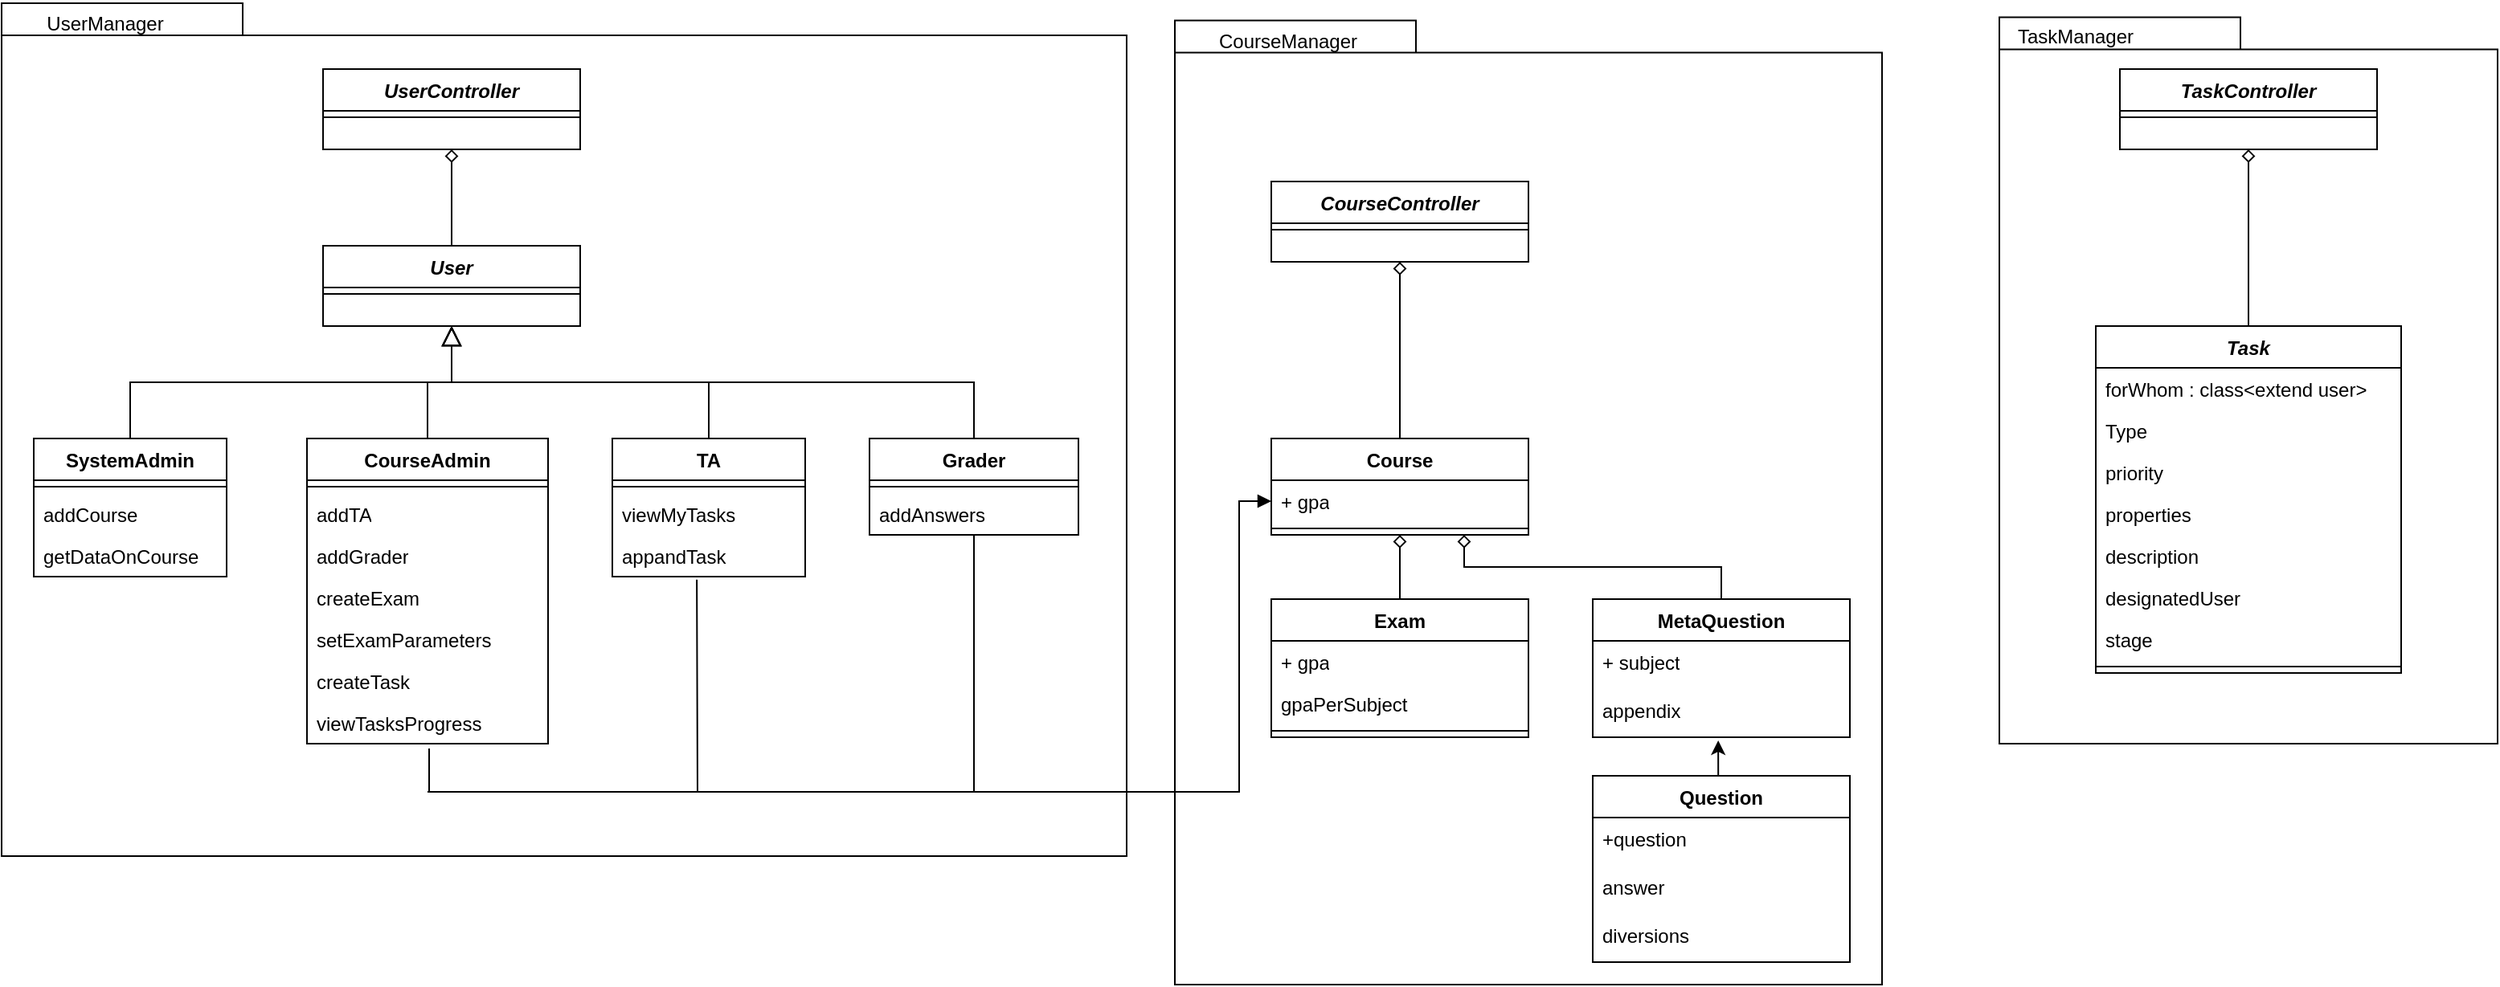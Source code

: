 <mxfile version="23.1.5" type="device" pages="2">
  <diagram id="C5RBs43oDa-KdzZeNtuy" name="Page-1">
    <mxGraphModel dx="2074" dy="1132" grid="1" gridSize="10" guides="1" tooltips="1" connect="1" arrows="1" fold="1" page="1" pageScale="1" pageWidth="827" pageHeight="1169" math="0" shadow="0">
      <root>
        <object label="" id="WIyWlLk6GJQsqaUBKTNV-0">
          <mxCell />
        </object>
        <mxCell id="WIyWlLk6GJQsqaUBKTNV-1" parent="WIyWlLk6GJQsqaUBKTNV-0" />
        <mxCell id="y8KgEvvrJL2K4ze9Ujbw-13" value="" style="shape=folder;fontStyle=1;spacingTop=10;tabWidth=150;tabHeight=20;tabPosition=left;html=1;whiteSpace=wrap;" parent="WIyWlLk6GJQsqaUBKTNV-1" vertex="1">
          <mxGeometry x="1263" y="277.74" width="310" height="452.26" as="geometry" />
        </mxCell>
        <mxCell id="y8KgEvvrJL2K4ze9Ujbw-21" value="" style="shape=folder;fontStyle=1;spacingTop=10;tabWidth=150;tabHeight=20;tabPosition=left;html=1;whiteSpace=wrap;" parent="WIyWlLk6GJQsqaUBKTNV-1" vertex="1">
          <mxGeometry x="750" y="279.74" width="440" height="600.26" as="geometry" />
        </mxCell>
        <mxCell id="y8KgEvvrJL2K4ze9Ujbw-22" value="CourseManager" style="text;html=1;align=center;verticalAlign=middle;resizable=0;points=[];autosize=1;strokeColor=none;fillColor=none;" parent="WIyWlLk6GJQsqaUBKTNV-1" vertex="1">
          <mxGeometry x="764.999" y="277.74" width="110" height="30" as="geometry" />
        </mxCell>
        <mxCell id="y8KgEvvrJL2K4ze9Ujbw-14" value="TaskManager" style="text;html=1;align=center;verticalAlign=middle;resizable=0;points=[];autosize=1;strokeColor=none;fillColor=none;" parent="WIyWlLk6GJQsqaUBKTNV-1" vertex="1">
          <mxGeometry x="1259.999" y="274.74" width="100" height="30" as="geometry" />
        </mxCell>
        <mxCell id="y8KgEvvrJL2K4ze9Ujbw-9" value="" style="group" parent="WIyWlLk6GJQsqaUBKTNV-1" vertex="1" connectable="0">
          <mxGeometry x="20" y="267" width="700" height="533" as="geometry" />
        </mxCell>
        <mxCell id="y8KgEvvrJL2K4ze9Ujbw-6" value="" style="shape=folder;fontStyle=1;spacingTop=10;tabWidth=150;tabHeight=20;tabPosition=left;html=1;whiteSpace=wrap;" parent="y8KgEvvrJL2K4ze9Ujbw-9" vertex="1">
          <mxGeometry y="1.943" width="700" height="531.057" as="geometry" />
        </mxCell>
        <mxCell id="y8KgEvvrJL2K4ze9Ujbw-7" value="UserManager" style="text;html=1;align=center;verticalAlign=middle;resizable=0;points=[];autosize=1;strokeColor=none;fillColor=none;" parent="y8KgEvvrJL2K4ze9Ujbw-9" vertex="1">
          <mxGeometry x="14.189" width="100" height="30" as="geometry" />
        </mxCell>
        <mxCell id="zkfFHV4jXpPFQw0GAbJ--0" value="User" style="swimlane;fontStyle=3;align=center;verticalAlign=top;childLayout=stackLayout;horizontal=1;startSize=26;horizontalStack=0;resizeParent=1;resizeLast=0;collapsible=1;marginBottom=0;rounded=0;shadow=0;strokeWidth=1;" parent="WIyWlLk6GJQsqaUBKTNV-1" vertex="1">
          <mxGeometry x="220" y="420" width="160" height="50" as="geometry">
            <mxRectangle x="230" y="140" width="160" height="26" as="alternateBounds" />
          </mxGeometry>
        </mxCell>
        <mxCell id="zkfFHV4jXpPFQw0GAbJ--4" value="" style="line;html=1;strokeWidth=1;align=left;verticalAlign=middle;spacingTop=-1;spacingLeft=3;spacingRight=3;rotatable=0;labelPosition=right;points=[];portConstraint=eastwest;" parent="zkfFHV4jXpPFQw0GAbJ--0" vertex="1">
          <mxGeometry y="26" width="160" height="8" as="geometry" />
        </mxCell>
        <mxCell id="zkfFHV4jXpPFQw0GAbJ--6" value="TA" style="swimlane;fontStyle=1;align=center;verticalAlign=top;childLayout=stackLayout;horizontal=1;startSize=26;horizontalStack=0;resizeParent=1;resizeLast=0;collapsible=1;marginBottom=0;rounded=0;shadow=0;strokeWidth=1;" parent="WIyWlLk6GJQsqaUBKTNV-1" vertex="1">
          <mxGeometry x="400" y="540" width="120" height="86" as="geometry">
            <mxRectangle x="130" y="380" width="160" height="26" as="alternateBounds" />
          </mxGeometry>
        </mxCell>
        <mxCell id="zkfFHV4jXpPFQw0GAbJ--9" value="" style="line;html=1;strokeWidth=1;align=left;verticalAlign=middle;spacingTop=-1;spacingLeft=3;spacingRight=3;rotatable=0;labelPosition=right;points=[];portConstraint=eastwest;" parent="zkfFHV4jXpPFQw0GAbJ--6" vertex="1">
          <mxGeometry y="26" width="120" height="8" as="geometry" />
        </mxCell>
        <mxCell id="rghRbFZaMU8jZDqCkPVL-24" value="viewMyTasks" style="text;strokeColor=none;fillColor=none;align=left;verticalAlign=top;spacingLeft=4;spacingRight=4;overflow=hidden;rotatable=0;points=[[0,0.5],[1,0.5]];portConstraint=eastwest;whiteSpace=wrap;html=1;" parent="zkfFHV4jXpPFQw0GAbJ--6" vertex="1">
          <mxGeometry y="34" width="120" height="26" as="geometry" />
        </mxCell>
        <mxCell id="rghRbFZaMU8jZDqCkPVL-25" value="appandTask" style="text;strokeColor=none;fillColor=none;align=left;verticalAlign=top;spacingLeft=4;spacingRight=4;overflow=hidden;rotatable=0;points=[[0,0.5],[1,0.5]];portConstraint=eastwest;whiteSpace=wrap;html=1;" parent="zkfFHV4jXpPFQw0GAbJ--6" vertex="1">
          <mxGeometry y="60" width="120" height="26" as="geometry" />
        </mxCell>
        <mxCell id="zkfFHV4jXpPFQw0GAbJ--12" value="" style="endArrow=block;endSize=10;endFill=0;shadow=0;strokeWidth=1;rounded=0;edgeStyle=elbowEdgeStyle;elbow=vertical;" parent="WIyWlLk6GJQsqaUBKTNV-1" source="zkfFHV4jXpPFQw0GAbJ--6" target="zkfFHV4jXpPFQw0GAbJ--0" edge="1">
          <mxGeometry width="160" relative="1" as="geometry">
            <mxPoint x="200" y="503" as="sourcePoint" />
            <mxPoint x="200" y="503" as="targetPoint" />
          </mxGeometry>
        </mxCell>
        <mxCell id="zkfFHV4jXpPFQw0GAbJ--13" value="SystemAdmin" style="swimlane;fontStyle=1;align=center;verticalAlign=top;childLayout=stackLayout;horizontal=1;startSize=26;horizontalStack=0;resizeParent=1;resizeLast=0;collapsible=1;marginBottom=0;rounded=0;shadow=0;strokeWidth=1;" parent="WIyWlLk6GJQsqaUBKTNV-1" vertex="1">
          <mxGeometry x="40" y="540" width="120" height="86" as="geometry">
            <mxRectangle x="340" y="380" width="170" height="26" as="alternateBounds" />
          </mxGeometry>
        </mxCell>
        <mxCell id="zkfFHV4jXpPFQw0GAbJ--15" value="" style="line;html=1;strokeWidth=1;align=left;verticalAlign=middle;spacingTop=-1;spacingLeft=3;spacingRight=3;rotatable=0;labelPosition=right;points=[];portConstraint=eastwest;" parent="zkfFHV4jXpPFQw0GAbJ--13" vertex="1">
          <mxGeometry y="26" width="120" height="8" as="geometry" />
        </mxCell>
        <mxCell id="rghRbFZaMU8jZDqCkPVL-10" value="addCourse" style="text;strokeColor=none;fillColor=none;align=left;verticalAlign=top;spacingLeft=4;spacingRight=4;overflow=hidden;rotatable=0;points=[[0,0.5],[1,0.5]];portConstraint=eastwest;whiteSpace=wrap;html=1;" parent="zkfFHV4jXpPFQw0GAbJ--13" vertex="1">
          <mxGeometry y="34" width="120" height="26" as="geometry" />
        </mxCell>
        <mxCell id="rghRbFZaMU8jZDqCkPVL-22" value="getDataOnCourse" style="text;strokeColor=none;fillColor=none;align=left;verticalAlign=top;spacingLeft=4;spacingRight=4;overflow=hidden;rotatable=0;points=[[0,0.5],[1,0.5]];portConstraint=eastwest;whiteSpace=wrap;html=1;" parent="zkfFHV4jXpPFQw0GAbJ--13" vertex="1">
          <mxGeometry y="60" width="120" height="26" as="geometry" />
        </mxCell>
        <mxCell id="zkfFHV4jXpPFQw0GAbJ--16" value="" style="endArrow=block;endSize=10;endFill=0;shadow=0;strokeWidth=1;rounded=0;edgeStyle=elbowEdgeStyle;elbow=vertical;" parent="WIyWlLk6GJQsqaUBKTNV-1" source="zkfFHV4jXpPFQw0GAbJ--13" target="zkfFHV4jXpPFQw0GAbJ--0" edge="1">
          <mxGeometry width="160" relative="1" as="geometry">
            <mxPoint x="210" y="673" as="sourcePoint" />
            <mxPoint x="310" y="571" as="targetPoint" />
          </mxGeometry>
        </mxCell>
        <mxCell id="rghRbFZaMU8jZDqCkPVL-0" value="CourseAdmin" style="swimlane;fontStyle=1;align=center;verticalAlign=top;childLayout=stackLayout;horizontal=1;startSize=26;horizontalStack=0;resizeParent=1;resizeLast=0;collapsible=1;marginBottom=0;rounded=0;shadow=0;strokeWidth=1;" parent="WIyWlLk6GJQsqaUBKTNV-1" vertex="1">
          <mxGeometry x="210" y="540" width="150" height="190" as="geometry">
            <mxRectangle x="340" y="380" width="170" height="26" as="alternateBounds" />
          </mxGeometry>
        </mxCell>
        <mxCell id="rghRbFZaMU8jZDqCkPVL-1" value="" style="line;html=1;strokeWidth=1;align=left;verticalAlign=middle;spacingTop=-1;spacingLeft=3;spacingRight=3;rotatable=0;labelPosition=right;points=[];portConstraint=eastwest;" parent="rghRbFZaMU8jZDqCkPVL-0" vertex="1">
          <mxGeometry y="26" width="150" height="8" as="geometry" />
        </mxCell>
        <mxCell id="rghRbFZaMU8jZDqCkPVL-11" value="addTA" style="text;strokeColor=none;fillColor=none;align=left;verticalAlign=top;spacingLeft=4;spacingRight=4;overflow=hidden;rotatable=0;points=[[0,0.5],[1,0.5]];portConstraint=eastwest;whiteSpace=wrap;html=1;" parent="rghRbFZaMU8jZDqCkPVL-0" vertex="1">
          <mxGeometry y="34" width="150" height="26" as="geometry" />
        </mxCell>
        <mxCell id="rghRbFZaMU8jZDqCkPVL-13" value="addGrader" style="text;strokeColor=none;fillColor=none;align=left;verticalAlign=top;spacingLeft=4;spacingRight=4;overflow=hidden;rotatable=0;points=[[0,0.5],[1,0.5]];portConstraint=eastwest;whiteSpace=wrap;html=1;" parent="rghRbFZaMU8jZDqCkPVL-0" vertex="1">
          <mxGeometry y="60" width="150" height="26" as="geometry" />
        </mxCell>
        <mxCell id="rghRbFZaMU8jZDqCkPVL-14" value="createExam" style="text;strokeColor=none;fillColor=none;align=left;verticalAlign=top;spacingLeft=4;spacingRight=4;overflow=hidden;rotatable=0;points=[[0,0.5],[1,0.5]];portConstraint=eastwest;whiteSpace=wrap;html=1;" parent="rghRbFZaMU8jZDqCkPVL-0" vertex="1">
          <mxGeometry y="86" width="150" height="26" as="geometry" />
        </mxCell>
        <mxCell id="rghRbFZaMU8jZDqCkPVL-20" value="setExamParameters" style="text;strokeColor=none;fillColor=none;align=left;verticalAlign=top;spacingLeft=4;spacingRight=4;overflow=hidden;rotatable=0;points=[[0,0.5],[1,0.5]];portConstraint=eastwest;whiteSpace=wrap;html=1;" parent="rghRbFZaMU8jZDqCkPVL-0" vertex="1">
          <mxGeometry y="112" width="150" height="26" as="geometry" />
        </mxCell>
        <mxCell id="rghRbFZaMU8jZDqCkPVL-21" value="createTask" style="text;strokeColor=none;fillColor=none;align=left;verticalAlign=top;spacingLeft=4;spacingRight=4;overflow=hidden;rotatable=0;points=[[0,0.5],[1,0.5]];portConstraint=eastwest;whiteSpace=wrap;html=1;" parent="rghRbFZaMU8jZDqCkPVL-0" vertex="1">
          <mxGeometry y="138" width="150" height="26" as="geometry" />
        </mxCell>
        <mxCell id="rghRbFZaMU8jZDqCkPVL-47" value="viewTasksProgress" style="text;strokeColor=none;fillColor=none;align=left;verticalAlign=top;spacingLeft=4;spacingRight=4;overflow=hidden;rotatable=0;points=[[0,0.5],[1,0.5]];portConstraint=eastwest;whiteSpace=wrap;html=1;" parent="rghRbFZaMU8jZDqCkPVL-0" vertex="1">
          <mxGeometry y="164" width="150" height="26" as="geometry" />
        </mxCell>
        <mxCell id="y8KgEvvrJL2K4ze9Ujbw-11" style="edgeStyle=orthogonalEdgeStyle;rounded=0;orthogonalLoop=1;jettySize=auto;html=1;endArrow=none;endFill=0;" parent="WIyWlLk6GJQsqaUBKTNV-1" source="rghRbFZaMU8jZDqCkPVL-2" edge="1">
          <mxGeometry relative="1" as="geometry">
            <mxPoint x="625" y="760" as="targetPoint" />
          </mxGeometry>
        </mxCell>
        <mxCell id="rghRbFZaMU8jZDqCkPVL-2" value="Grader" style="swimlane;fontStyle=1;align=center;verticalAlign=top;childLayout=stackLayout;horizontal=1;startSize=26;horizontalStack=0;resizeParent=1;resizeLast=0;collapsible=1;marginBottom=0;rounded=0;shadow=0;strokeWidth=1;" parent="WIyWlLk6GJQsqaUBKTNV-1" vertex="1">
          <mxGeometry x="560" y="540" width="130" height="60" as="geometry">
            <mxRectangle x="130" y="380" width="160" height="26" as="alternateBounds" />
          </mxGeometry>
        </mxCell>
        <mxCell id="rghRbFZaMU8jZDqCkPVL-3" value="" style="line;html=1;strokeWidth=1;align=left;verticalAlign=middle;spacingTop=-1;spacingLeft=3;spacingRight=3;rotatable=0;labelPosition=right;points=[];portConstraint=eastwest;" parent="rghRbFZaMU8jZDqCkPVL-2" vertex="1">
          <mxGeometry y="26" width="130" height="8" as="geometry" />
        </mxCell>
        <mxCell id="rghRbFZaMU8jZDqCkPVL-26" value="addAnswers" style="text;strokeColor=none;fillColor=none;align=left;verticalAlign=top;spacingLeft=4;spacingRight=4;overflow=hidden;rotatable=0;points=[[0,0.5],[1,0.5]];portConstraint=eastwest;whiteSpace=wrap;html=1;" parent="rghRbFZaMU8jZDqCkPVL-2" vertex="1">
          <mxGeometry y="34" width="130" height="26" as="geometry" />
        </mxCell>
        <mxCell id="rghRbFZaMU8jZDqCkPVL-4" value="" style="endArrow=block;endSize=10;endFill=0;shadow=0;strokeWidth=1;rounded=0;edgeStyle=elbowEdgeStyle;elbow=vertical;exitX=0.5;exitY=0;exitDx=0;exitDy=0;" parent="WIyWlLk6GJQsqaUBKTNV-1" source="rghRbFZaMU8jZDqCkPVL-2" edge="1">
          <mxGeometry width="160" relative="1" as="geometry">
            <mxPoint x="460" y="540" as="sourcePoint" />
            <mxPoint x="300" y="470" as="targetPoint" />
          </mxGeometry>
        </mxCell>
        <mxCell id="rghRbFZaMU8jZDqCkPVL-5" value="" style="endArrow=block;endSize=10;endFill=0;shadow=0;strokeWidth=1;rounded=0;edgeStyle=elbowEdgeStyle;elbow=vertical;exitX=0.5;exitY=0;exitDx=0;exitDy=0;" parent="WIyWlLk6GJQsqaUBKTNV-1" source="rghRbFZaMU8jZDqCkPVL-0" edge="1">
          <mxGeometry width="160" relative="1" as="geometry">
            <mxPoint x="635" y="550" as="sourcePoint" />
            <mxPoint x="300" y="470" as="targetPoint" />
          </mxGeometry>
        </mxCell>
        <mxCell id="rghRbFZaMU8jZDqCkPVL-16" value="Course" style="swimlane;fontStyle=1;align=center;verticalAlign=top;childLayout=stackLayout;horizontal=1;startSize=26;horizontalStack=0;resizeParent=1;resizeParentMax=0;resizeLast=0;collapsible=1;marginBottom=0;whiteSpace=wrap;html=1;" parent="WIyWlLk6GJQsqaUBKTNV-1" vertex="1">
          <mxGeometry x="810" y="540" width="160" height="60" as="geometry" />
        </mxCell>
        <mxCell id="rghRbFZaMU8jZDqCkPVL-23" value="+ gpa" style="text;strokeColor=none;fillColor=none;align=left;verticalAlign=top;spacingLeft=4;spacingRight=4;overflow=hidden;rotatable=0;points=[[0,0.5],[1,0.5]];portConstraint=eastwest;whiteSpace=wrap;html=1;" parent="rghRbFZaMU8jZDqCkPVL-16" vertex="1">
          <mxGeometry y="26" width="160" height="26" as="geometry" />
        </mxCell>
        <mxCell id="rghRbFZaMU8jZDqCkPVL-18" value="" style="line;strokeWidth=1;fillColor=none;align=left;verticalAlign=middle;spacingTop=-1;spacingLeft=3;spacingRight=3;rotatable=0;labelPosition=right;points=[];portConstraint=eastwest;strokeColor=inherit;" parent="rghRbFZaMU8jZDqCkPVL-16" vertex="1">
          <mxGeometry y="52" width="160" height="8" as="geometry" />
        </mxCell>
        <mxCell id="rghRbFZaMU8jZDqCkPVL-28" value="" style="endArrow=block;html=1;rounded=0;exitX=0.5;exitY=1.115;exitDx=0;exitDy=0;exitPerimeter=0;endFill=1;entryX=0;entryY=0.5;entryDx=0;entryDy=0;" parent="WIyWlLk6GJQsqaUBKTNV-1" target="rghRbFZaMU8jZDqCkPVL-23" edge="1">
          <mxGeometry width="50" height="50" relative="1" as="geometry">
            <mxPoint x="286" y="732.99" as="sourcePoint" />
            <mxPoint x="861" y="330" as="targetPoint" />
            <Array as="points">
              <mxPoint x="286" y="760" />
              <mxPoint x="790" y="760" />
              <mxPoint x="790" y="579" />
            </Array>
          </mxGeometry>
        </mxCell>
        <mxCell id="rghRbFZaMU8jZDqCkPVL-29" value="Exam" style="swimlane;fontStyle=1;align=center;verticalAlign=top;childLayout=stackLayout;horizontal=1;startSize=26;horizontalStack=0;resizeParent=1;resizeParentMax=0;resizeLast=0;collapsible=1;marginBottom=0;whiteSpace=wrap;html=1;" parent="WIyWlLk6GJQsqaUBKTNV-1" vertex="1">
          <mxGeometry x="810" y="640" width="160" height="86" as="geometry" />
        </mxCell>
        <mxCell id="rghRbFZaMU8jZDqCkPVL-30" value="+ gpa" style="text;strokeColor=none;fillColor=none;align=left;verticalAlign=top;spacingLeft=4;spacingRight=4;overflow=hidden;rotatable=0;points=[[0,0.5],[1,0.5]];portConstraint=eastwest;whiteSpace=wrap;html=1;" parent="rghRbFZaMU8jZDqCkPVL-29" vertex="1">
          <mxGeometry y="26" width="160" height="26" as="geometry" />
        </mxCell>
        <mxCell id="rghRbFZaMU8jZDqCkPVL-48" value="gpaPerSubject" style="text;strokeColor=none;fillColor=none;align=left;verticalAlign=top;spacingLeft=4;spacingRight=4;overflow=hidden;rotatable=0;points=[[0,0.5],[1,0.5]];portConstraint=eastwest;whiteSpace=wrap;html=1;" parent="rghRbFZaMU8jZDqCkPVL-29" vertex="1">
          <mxGeometry y="52" width="160" height="26" as="geometry" />
        </mxCell>
        <mxCell id="rghRbFZaMU8jZDqCkPVL-31" value="" style="line;strokeWidth=1;fillColor=none;align=left;verticalAlign=middle;spacingTop=-1;spacingLeft=3;spacingRight=3;rotatable=0;labelPosition=right;points=[];portConstraint=eastwest;strokeColor=inherit;" parent="rghRbFZaMU8jZDqCkPVL-29" vertex="1">
          <mxGeometry y="78" width="160" height="8" as="geometry" />
        </mxCell>
        <mxCell id="rghRbFZaMU8jZDqCkPVL-35" value="" style="endArrow=diamond;html=1;rounded=0;entryX=0.5;entryY=1;entryDx=0;entryDy=0;endFill=0;exitX=0.5;exitY=0;exitDx=0;exitDy=0;" parent="WIyWlLk6GJQsqaUBKTNV-1" source="rghRbFZaMU8jZDqCkPVL-29" target="rghRbFZaMU8jZDqCkPVL-16" edge="1">
          <mxGeometry width="50" height="50" relative="1" as="geometry">
            <mxPoint x="120" y="830" as="sourcePoint" />
            <mxPoint x="400" y="690" as="targetPoint" />
          </mxGeometry>
        </mxCell>
        <mxCell id="rghRbFZaMU8jZDqCkPVL-36" value="Task" style="swimlane;fontStyle=3;align=center;verticalAlign=top;childLayout=stackLayout;horizontal=1;startSize=26;horizontalStack=0;resizeParent=1;resizeLast=0;collapsible=1;marginBottom=0;rounded=0;shadow=0;strokeWidth=1;" parent="WIyWlLk6GJQsqaUBKTNV-1" vertex="1">
          <mxGeometry x="1323" y="470" width="190" height="216" as="geometry">
            <mxRectangle x="230" y="140" width="160" height="26" as="alternateBounds" />
          </mxGeometry>
        </mxCell>
        <mxCell id="rghRbFZaMU8jZDqCkPVL-40" value="forWhom : class&amp;lt;extend user&amp;gt;" style="text;strokeColor=none;fillColor=none;align=left;verticalAlign=top;spacingLeft=4;spacingRight=4;overflow=hidden;rotatable=0;points=[[0,0.5],[1,0.5]];portConstraint=eastwest;whiteSpace=wrap;html=1;" parent="rghRbFZaMU8jZDqCkPVL-36" vertex="1">
          <mxGeometry y="26" width="190" height="26" as="geometry" />
        </mxCell>
        <mxCell id="rghRbFZaMU8jZDqCkPVL-41" value="Type" style="text;strokeColor=none;fillColor=none;align=left;verticalAlign=top;spacingLeft=4;spacingRight=4;overflow=hidden;rotatable=0;points=[[0,0.5],[1,0.5]];portConstraint=eastwest;whiteSpace=wrap;html=1;" parent="rghRbFZaMU8jZDqCkPVL-36" vertex="1">
          <mxGeometry y="52" width="190" height="26" as="geometry" />
        </mxCell>
        <mxCell id="rghRbFZaMU8jZDqCkPVL-42" value="priority" style="text;strokeColor=none;fillColor=none;align=left;verticalAlign=top;spacingLeft=4;spacingRight=4;overflow=hidden;rotatable=0;points=[[0,0.5],[1,0.5]];portConstraint=eastwest;whiteSpace=wrap;html=1;" parent="rghRbFZaMU8jZDqCkPVL-36" vertex="1">
          <mxGeometry y="78" width="190" height="26" as="geometry" />
        </mxCell>
        <mxCell id="rghRbFZaMU8jZDqCkPVL-43" value="properties" style="text;strokeColor=none;fillColor=none;align=left;verticalAlign=top;spacingLeft=4;spacingRight=4;overflow=hidden;rotatable=0;points=[[0,0.5],[1,0.5]];portConstraint=eastwest;whiteSpace=wrap;html=1;" parent="rghRbFZaMU8jZDqCkPVL-36" vertex="1">
          <mxGeometry y="104" width="190" height="26" as="geometry" />
        </mxCell>
        <mxCell id="rghRbFZaMU8jZDqCkPVL-44" value="description" style="text;strokeColor=none;fillColor=none;align=left;verticalAlign=top;spacingLeft=4;spacingRight=4;overflow=hidden;rotatable=0;points=[[0,0.5],[1,0.5]];portConstraint=eastwest;whiteSpace=wrap;html=1;" parent="rghRbFZaMU8jZDqCkPVL-36" vertex="1">
          <mxGeometry y="130" width="190" height="26" as="geometry" />
        </mxCell>
        <mxCell id="rghRbFZaMU8jZDqCkPVL-45" value="designatedUser" style="text;strokeColor=none;fillColor=none;align=left;verticalAlign=top;spacingLeft=4;spacingRight=4;overflow=hidden;rotatable=0;points=[[0,0.5],[1,0.5]];portConstraint=eastwest;whiteSpace=wrap;html=1;" parent="rghRbFZaMU8jZDqCkPVL-36" vertex="1">
          <mxGeometry y="156" width="190" height="26" as="geometry" />
        </mxCell>
        <mxCell id="rghRbFZaMU8jZDqCkPVL-46" value="stage" style="text;strokeColor=none;fillColor=none;align=left;verticalAlign=top;spacingLeft=4;spacingRight=4;overflow=hidden;rotatable=0;points=[[0,0.5],[1,0.5]];portConstraint=eastwest;whiteSpace=wrap;html=1;" parent="rghRbFZaMU8jZDqCkPVL-36" vertex="1">
          <mxGeometry y="182" width="190" height="26" as="geometry" />
        </mxCell>
        <mxCell id="rghRbFZaMU8jZDqCkPVL-37" value="" style="line;html=1;strokeWidth=1;align=left;verticalAlign=middle;spacingTop=-1;spacingLeft=3;spacingRight=3;rotatable=0;labelPosition=right;points=[];portConstraint=eastwest;" parent="rghRbFZaMU8jZDqCkPVL-36" vertex="1">
          <mxGeometry y="208" width="190" height="8" as="geometry" />
        </mxCell>
        <mxCell id="rghRbFZaMU8jZDqCkPVL-50" value="" style="endArrow=none;html=1;rounded=0;exitX=0.438;exitY=1.071;exitDx=0;exitDy=0;exitPerimeter=0;endFill=0;" parent="WIyWlLk6GJQsqaUBKTNV-1" source="rghRbFZaMU8jZDqCkPVL-25" edge="1">
          <mxGeometry width="50" height="50" relative="1" as="geometry">
            <mxPoint x="106" y="638" as="sourcePoint" />
            <mxPoint x="285" y="760" as="targetPoint" />
            <Array as="points">
              <mxPoint x="453" y="760" />
              <mxPoint x="285" y="760" />
            </Array>
          </mxGeometry>
        </mxCell>
        <mxCell id="y8KgEvvrJL2K4ze9Ujbw-0" value="UserController" style="swimlane;fontStyle=3;align=center;verticalAlign=top;childLayout=stackLayout;horizontal=1;startSize=26;horizontalStack=0;resizeParent=1;resizeLast=0;collapsible=1;marginBottom=0;rounded=0;shadow=0;strokeWidth=1;" parent="WIyWlLk6GJQsqaUBKTNV-1" vertex="1">
          <mxGeometry x="220" y="310" width="160" height="50" as="geometry">
            <mxRectangle x="230" y="140" width="160" height="26" as="alternateBounds" />
          </mxGeometry>
        </mxCell>
        <mxCell id="y8KgEvvrJL2K4ze9Ujbw-1" value="" style="line;html=1;strokeWidth=1;align=left;verticalAlign=middle;spacingTop=-1;spacingLeft=3;spacingRight=3;rotatable=0;labelPosition=right;points=[];portConstraint=eastwest;" parent="y8KgEvvrJL2K4ze9Ujbw-0" vertex="1">
          <mxGeometry y="26" width="160" height="8" as="geometry" />
        </mxCell>
        <mxCell id="y8KgEvvrJL2K4ze9Ujbw-2" value="" style="endArrow=diamond;html=1;rounded=0;endFill=0;exitX=0.5;exitY=0;exitDx=0;exitDy=0;entryX=0.5;entryY=1;entryDx=0;entryDy=0;" parent="WIyWlLk6GJQsqaUBKTNV-1" source="zkfFHV4jXpPFQw0GAbJ--0" target="y8KgEvvrJL2K4ze9Ujbw-0" edge="1">
          <mxGeometry width="50" height="50" relative="1" as="geometry">
            <mxPoint x="439.5" y="400" as="sourcePoint" />
            <mxPoint x="440" y="360" as="targetPoint" />
            <Array as="points" />
          </mxGeometry>
        </mxCell>
        <mxCell id="y8KgEvvrJL2K4ze9Ujbw-3" value="TaskController" style="swimlane;fontStyle=3;align=center;verticalAlign=top;childLayout=stackLayout;horizontal=1;startSize=26;horizontalStack=0;resizeParent=1;resizeLast=0;collapsible=1;marginBottom=0;rounded=0;shadow=0;strokeWidth=1;" parent="WIyWlLk6GJQsqaUBKTNV-1" vertex="1">
          <mxGeometry x="1338" y="310" width="160" height="50" as="geometry">
            <mxRectangle x="230" y="140" width="160" height="26" as="alternateBounds" />
          </mxGeometry>
        </mxCell>
        <mxCell id="y8KgEvvrJL2K4ze9Ujbw-4" value="" style="line;html=1;strokeWidth=1;align=left;verticalAlign=middle;spacingTop=-1;spacingLeft=3;spacingRight=3;rotatable=0;labelPosition=right;points=[];portConstraint=eastwest;" parent="y8KgEvvrJL2K4ze9Ujbw-3" vertex="1">
          <mxGeometry y="26" width="160" height="8" as="geometry" />
        </mxCell>
        <mxCell id="y8KgEvvrJL2K4ze9Ujbw-5" value="" style="endArrow=diamond;html=1;rounded=0;endFill=0;exitX=0.5;exitY=0;exitDx=0;exitDy=0;entryX=0.5;entryY=1;entryDx=0;entryDy=0;" parent="WIyWlLk6GJQsqaUBKTNV-1" source="rghRbFZaMU8jZDqCkPVL-36" target="y8KgEvvrJL2K4ze9Ujbw-3" edge="1">
          <mxGeometry width="50" height="50" relative="1" as="geometry">
            <mxPoint x="678" y="430" as="sourcePoint" />
            <mxPoint x="678" y="370" as="targetPoint" />
            <Array as="points" />
          </mxGeometry>
        </mxCell>
        <mxCell id="y8KgEvvrJL2K4ze9Ujbw-18" value="CourseController" style="swimlane;fontStyle=3;align=center;verticalAlign=top;childLayout=stackLayout;horizontal=1;startSize=26;horizontalStack=0;resizeParent=1;resizeLast=0;collapsible=1;marginBottom=0;rounded=0;shadow=0;strokeWidth=1;" parent="WIyWlLk6GJQsqaUBKTNV-1" vertex="1">
          <mxGeometry x="810" y="380" width="160" height="50" as="geometry">
            <mxRectangle x="230" y="140" width="160" height="26" as="alternateBounds" />
          </mxGeometry>
        </mxCell>
        <mxCell id="y8KgEvvrJL2K4ze9Ujbw-19" value="" style="line;html=1;strokeWidth=1;align=left;verticalAlign=middle;spacingTop=-1;spacingLeft=3;spacingRight=3;rotatable=0;labelPosition=right;points=[];portConstraint=eastwest;" parent="y8KgEvvrJL2K4ze9Ujbw-18" vertex="1">
          <mxGeometry y="26" width="160" height="8" as="geometry" />
        </mxCell>
        <mxCell id="y8KgEvvrJL2K4ze9Ujbw-20" value="" style="endArrow=diamond;html=1;rounded=0;endFill=0;exitX=0.5;exitY=0;exitDx=0;exitDy=0;entryX=0.5;entryY=1;entryDx=0;entryDy=0;" parent="WIyWlLk6GJQsqaUBKTNV-1" source="rghRbFZaMU8jZDqCkPVL-16" target="y8KgEvvrJL2K4ze9Ujbw-18" edge="1">
          <mxGeometry width="50" height="50" relative="1" as="geometry">
            <mxPoint x="310" y="430" as="sourcePoint" />
            <mxPoint x="310" y="370" as="targetPoint" />
            <Array as="points" />
          </mxGeometry>
        </mxCell>
        <mxCell id="JpTm2f6mswvqWbBpfeGK-0" value="MetaQuestion" style="swimlane;fontStyle=1;align=center;verticalAlign=top;childLayout=stackLayout;horizontal=1;startSize=26;horizontalStack=0;resizeParent=1;resizeParentMax=0;resizeLast=0;collapsible=1;marginBottom=0;whiteSpace=wrap;html=1;" parent="WIyWlLk6GJQsqaUBKTNV-1" vertex="1">
          <mxGeometry x="1010" y="640" width="160" height="86" as="geometry" />
        </mxCell>
        <mxCell id="rtGBDE9JeC68KMqepNz9-3" value="+ subject" style="text;strokeColor=none;fillColor=none;align=left;verticalAlign=top;spacingLeft=4;spacingRight=4;overflow=hidden;rotatable=0;points=[[0,0.5],[1,0.5]];portConstraint=eastwest;whiteSpace=wrap;html=1;" parent="JpTm2f6mswvqWbBpfeGK-0" vertex="1">
          <mxGeometry y="26" width="160" height="30" as="geometry" />
        </mxCell>
        <mxCell id="Hth2EJL9cuSPRGHF8MC5-0" value="appendix" style="text;strokeColor=none;fillColor=none;align=left;verticalAlign=top;spacingLeft=4;spacingRight=4;overflow=hidden;rotatable=0;points=[[0,0.5],[1,0.5]];portConstraint=eastwest;whiteSpace=wrap;html=1;" vertex="1" parent="JpTm2f6mswvqWbBpfeGK-0">
          <mxGeometry y="56" width="160" height="30" as="geometry" />
        </mxCell>
        <mxCell id="JpTm2f6mswvqWbBpfeGK-4" value="" style="endArrow=diamond;html=1;rounded=0;entryX=0.75;entryY=1;entryDx=0;entryDy=0;endFill=0;exitX=0.5;exitY=0;exitDx=0;exitDy=0;" parent="WIyWlLk6GJQsqaUBKTNV-1" source="JpTm2f6mswvqWbBpfeGK-0" target="rghRbFZaMU8jZDqCkPVL-16" edge="1">
          <mxGeometry width="50" height="50" relative="1" as="geometry">
            <mxPoint x="900" y="650" as="sourcePoint" />
            <mxPoint x="900" y="610" as="targetPoint" />
            <Array as="points">
              <mxPoint x="1090" y="620" />
              <mxPoint x="930" y="620" />
            </Array>
          </mxGeometry>
        </mxCell>
        <mxCell id="Hth2EJL9cuSPRGHF8MC5-1" value="Question" style="swimlane;fontStyle=1;align=center;verticalAlign=top;childLayout=stackLayout;horizontal=1;startSize=26;horizontalStack=0;resizeParent=1;resizeParentMax=0;resizeLast=0;collapsible=1;marginBottom=0;whiteSpace=wrap;html=1;" vertex="1" parent="WIyWlLk6GJQsqaUBKTNV-1">
          <mxGeometry x="1010" y="750" width="160" height="116" as="geometry" />
        </mxCell>
        <mxCell id="Hth2EJL9cuSPRGHF8MC5-2" value="+question" style="text;strokeColor=none;fillColor=none;align=left;verticalAlign=top;spacingLeft=4;spacingRight=4;overflow=hidden;rotatable=0;points=[[0,0.5],[1,0.5]];portConstraint=eastwest;whiteSpace=wrap;html=1;" vertex="1" parent="Hth2EJL9cuSPRGHF8MC5-1">
          <mxGeometry y="26" width="160" height="30" as="geometry" />
        </mxCell>
        <mxCell id="Hth2EJL9cuSPRGHF8MC5-3" value="answer" style="text;strokeColor=none;fillColor=none;align=left;verticalAlign=top;spacingLeft=4;spacingRight=4;overflow=hidden;rotatable=0;points=[[0,0.5],[1,0.5]];portConstraint=eastwest;whiteSpace=wrap;html=1;" vertex="1" parent="Hth2EJL9cuSPRGHF8MC5-1">
          <mxGeometry y="56" width="160" height="30" as="geometry" />
        </mxCell>
        <mxCell id="Hth2EJL9cuSPRGHF8MC5-4" value="diversions" style="text;strokeColor=none;fillColor=none;align=left;verticalAlign=top;spacingLeft=4;spacingRight=4;overflow=hidden;rotatable=0;points=[[0,0.5],[1,0.5]];portConstraint=eastwest;whiteSpace=wrap;html=1;" vertex="1" parent="Hth2EJL9cuSPRGHF8MC5-1">
          <mxGeometry y="86" width="160" height="30" as="geometry" />
        </mxCell>
        <mxCell id="Hth2EJL9cuSPRGHF8MC5-5" style="edgeStyle=orthogonalEdgeStyle;rounded=0;orthogonalLoop=1;jettySize=auto;html=1;exitX=0.5;exitY=0;exitDx=0;exitDy=0;entryX=0.488;entryY=1.067;entryDx=0;entryDy=0;entryPerimeter=0;" edge="1" parent="WIyWlLk6GJQsqaUBKTNV-1" source="Hth2EJL9cuSPRGHF8MC5-1" target="Hth2EJL9cuSPRGHF8MC5-0">
          <mxGeometry relative="1" as="geometry" />
        </mxCell>
      </root>
    </mxGraphModel>
  </diagram>
  <diagram id="u6JawC5-Pk0rphpBUUmu" name="Page-2">
    <mxGraphModel dx="1434" dy="844" grid="1" gridSize="10" guides="1" tooltips="1" connect="1" arrows="1" fold="1" page="1" pageScale="1" pageWidth="850" pageHeight="1100" math="0" shadow="0">
      <root>
        <mxCell id="0" />
        <mxCell id="1" parent="0" />
        <mxCell id="tWOU9DYvLkLiALHv-IY9-1" value="Home Page" style="swimlane;whiteSpace=wrap;html=1;" vertex="1" parent="1">
          <mxGeometry x="550" y="10" width="200" height="200" as="geometry" />
        </mxCell>
        <mxCell id="tWOU9DYvLkLiALHv-IY9-2" value="Login &amp;amp; Signup" style="swimlane;whiteSpace=wrap;html=1;" vertex="1" parent="1">
          <mxGeometry x="310" y="10" width="200" height="200" as="geometry" />
        </mxCell>
        <mxCell id="tWOU9DYvLkLiALHv-IY9-11" value="Choose course (after login)" style="text;html=1;strokeColor=none;fillColor=none;align=center;verticalAlign=middle;whiteSpace=wrap;rounded=0;" vertex="1" parent="tWOU9DYvLkLiALHv-IY9-2">
          <mxGeometry x="-3" y="30" width="180" height="30" as="geometry" />
        </mxCell>
        <mxCell id="tWOU9DYvLkLiALHv-IY9-3" value="My Tasks" style="swimlane;whiteSpace=wrap;html=1;" vertex="1" parent="1">
          <mxGeometry x="70" y="10" width="200" height="200" as="geometry" />
        </mxCell>
        <mxCell id="tWOU9DYvLkLiALHv-IY9-5" value="Course Page" style="swimlane;whiteSpace=wrap;html=1;" vertex="1" parent="1">
          <mxGeometry x="70" y="240" width="200" height="200" as="geometry" />
        </mxCell>
        <mxCell id="tWOU9DYvLkLiALHv-IY9-9" value="Create Exam" style="text;html=1;strokeColor=none;fillColor=none;align=center;verticalAlign=middle;whiteSpace=wrap;rounded=0;" vertex="1" parent="tWOU9DYvLkLiALHv-IY9-5">
          <mxGeometry x="-40" y="30" width="180" height="30" as="geometry" />
        </mxCell>
        <mxCell id="tWOU9DYvLkLiALHv-IY9-10" value="Create Question" style="text;html=1;strokeColor=none;fillColor=none;align=center;verticalAlign=middle;whiteSpace=wrap;rounded=0;" vertex="1" parent="tWOU9DYvLkLiALHv-IY9-5">
          <mxGeometry x="-31" y="60" width="180" height="30" as="geometry" />
        </mxCell>
        <mxCell id="tWOU9DYvLkLiALHv-IY9-6" value="Past Exams" style="swimlane;whiteSpace=wrap;html=1;" vertex="1" parent="1">
          <mxGeometry x="310" y="240" width="200" height="200" as="geometry" />
        </mxCell>
        <mxCell id="tWOU9DYvLkLiALHv-IY9-7" value="All Questions" style="swimlane;whiteSpace=wrap;html=1;" vertex="1" parent="1">
          <mxGeometry x="550" y="240" width="200" height="200" as="geometry" />
        </mxCell>
        <mxCell id="tWOU9DYvLkLiALHv-IY9-12" value="Add personel" style="text;html=1;strokeColor=none;fillColor=none;align=center;verticalAlign=middle;whiteSpace=wrap;rounded=0;" vertex="1" parent="1">
          <mxGeometry x="32" y="332" width="180" height="30" as="geometry" />
        </mxCell>
        <mxCell id="tWOU9DYvLkLiALHv-IY9-13" value="System Admin" style="swimlane;whiteSpace=wrap;html=1;" vertex="1" parent="1">
          <mxGeometry x="310" y="470" width="200" height="200" as="geometry" />
        </mxCell>
      </root>
    </mxGraphModel>
  </diagram>
</mxfile>
